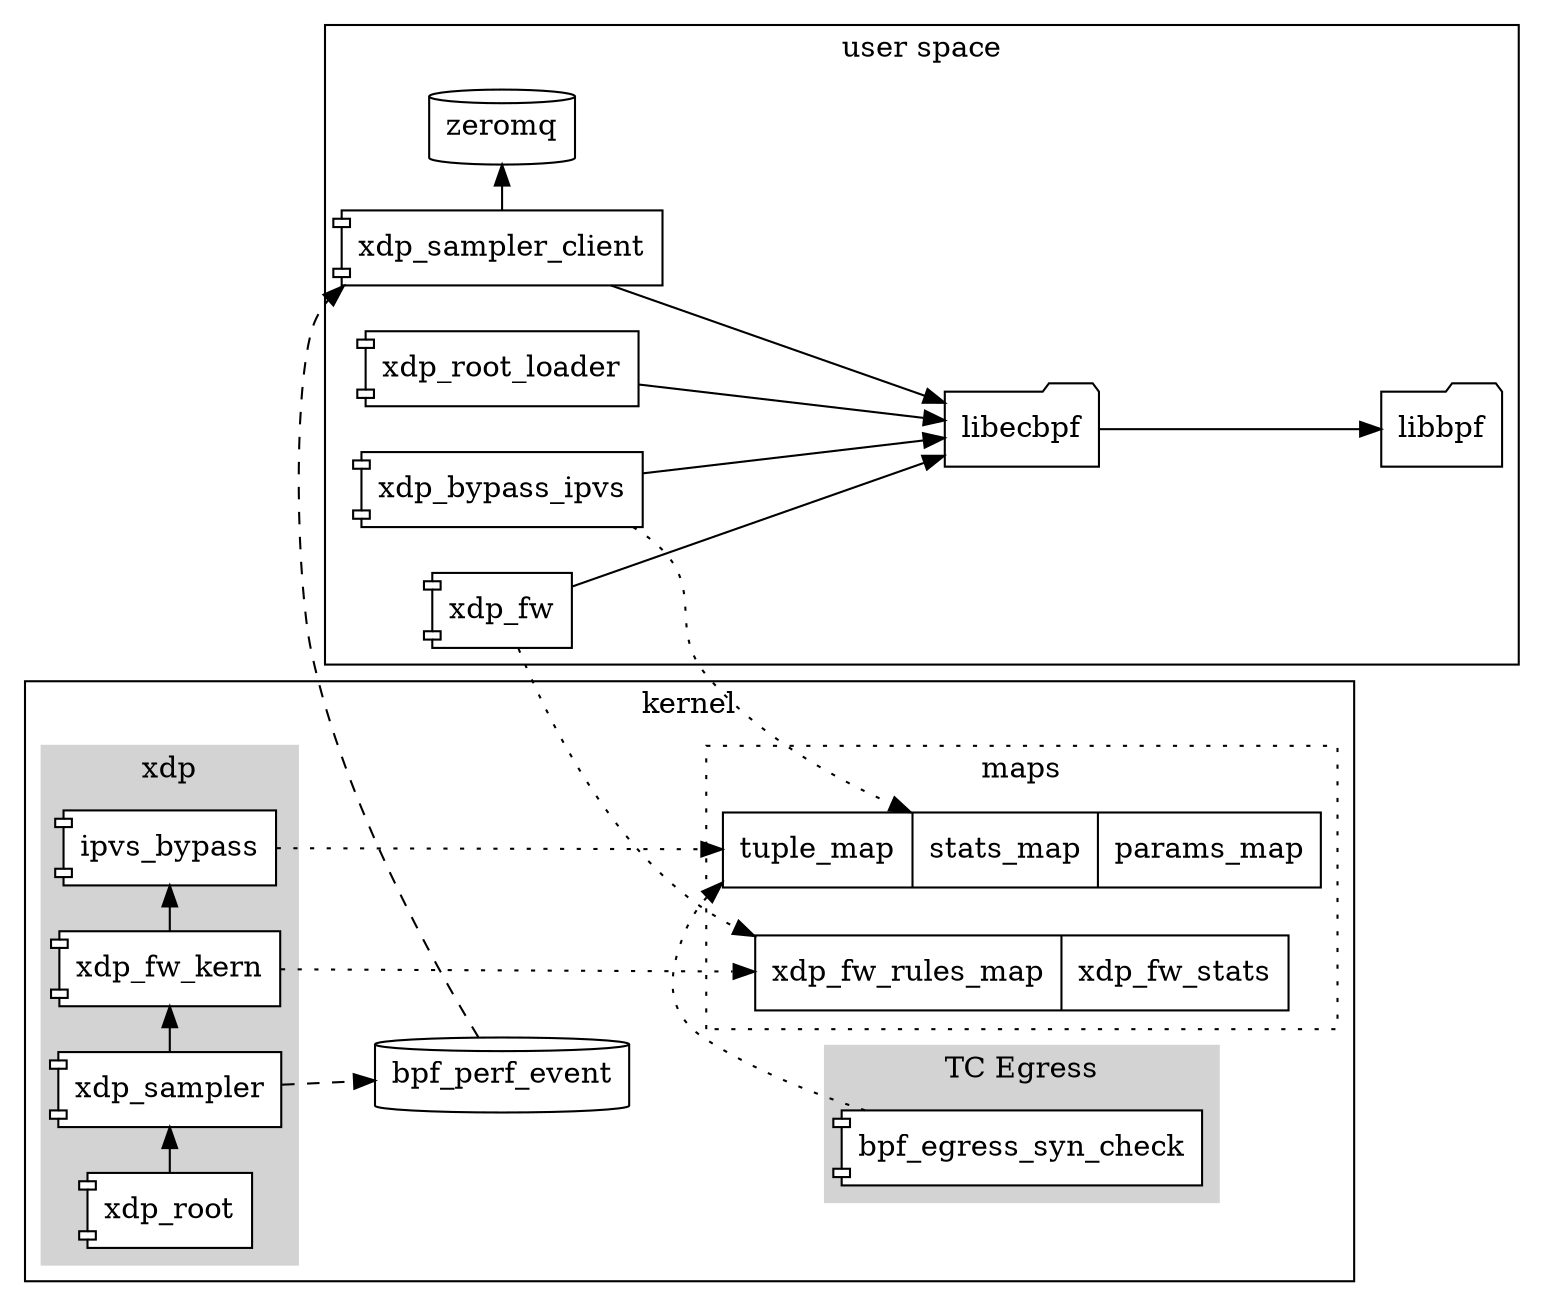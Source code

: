 digraph ecbpf {
	graph [
		newrank = true,
		nodesep = 0.3,
		ranksep = 0.4,
		overlap = false,
		splines = true,
    rankdir = LR;
	]


  subgraph cluster_kernel {
    label="kernel"
      style=solid

      bpf_perf_event [shape=cylinder]


        subgraph cluster_xdp { 
            label="xdp"
            style=filled
            color=lightgray

            xdp_root [shape=component,style=filled,fillcolor=white]
            xdp_sampler[shape=component,style=filled,fillcolor=white]
            xdp_fw_kern [shape=component,style=filled,fillcolor=white]
            ipvs_bypass [shape=component,style=filled,fillcolor=white]

        }


      subgraph cluster_tc_egress { 
        label="TC Egress"
        style=filled
        color=lightgray

        bpf_egress_syn_check [shape=component,style=filled,fillcolor=white]
      }

    subgraph cluster_maps { 
      label="maps"
      style=dotted

      ipvs_bypass_maps [shape="record",label="{ <tuple> tuple_map | <stats> stats_map | <params> params_map }"]
      xdp_fw_maps [shape="record" label="{ <rules> xdp_fw_rules_map | <stats> xdp_fw_stats}"]
    }
  }

  subgraph cluster_user_space {
    label="user space"
    style=solid


    xdp_sampler_client [shape=component,group=user]
    zeromq [shape=cylinder,group=user]
    xdp_bypass_ipvs [shape=component,group=user]
    xdp_root_loader [shape=component,group=user]
    xdp_fw [shape=component,group=user]

    libecbpf [shape=folder]
    libbpf [shape=folder]

  }

  { rank=same; ipvs_bypass_maps; xdp_fw_maps; bpf_egress_syn_check; }
  { rank=same; xdp_root; xdp_sampler; xdp_fw_kern; ipvs_bypass; }
  { rank=same; xdp_sampler_client; zeromq; xdp_bypass_ipvs; xdp_root_loader; xdp_fw; bpf_perf_event; }

  # Ingress to Egress path
  xdp_root -> xdp_sampler
  xdp_sampler -> xdp_fw_kern
  xdp_fw_kern -> ipvs_bypass

  libecbpf -> libbpf
  xdp_sampler_client -> libecbpf
  xdp_bypass_ipvs -> libecbpf
  xdp_root_loader -> libecbpf
  xdp_fw -> libecbpf


  # Bypasses 
  #ipvs_bypass -> dd_egress [style=bold,label="XDP_PASS Fast Path Bypass",color=green]
  #xdp_fw_kern -> dd_egress [style=bold,label="XDP_DROP ",color=red]

  # Maps Access
  bpf_egress_syn_check -> ipvs_bypass_maps [style=dotted]
  ipvs_bypass -> ipvs_bypass_maps [style=dotted]

  xdp_bypass_ipvs -> ipvs_bypass_maps [style=dotted]

  xdp_fw_kern -> xdp_fw_maps [style=dotted]
  xdp_fw -> xdp_fw_maps [style=dotted]


  # Sampler Data Access
  bpf_perf_event -> xdp_sampler_client [style=dashed]
  xdp_sampler_client -> zeromq
  xdp_sampler -> bpf_perf_event [style=dashed]

}

